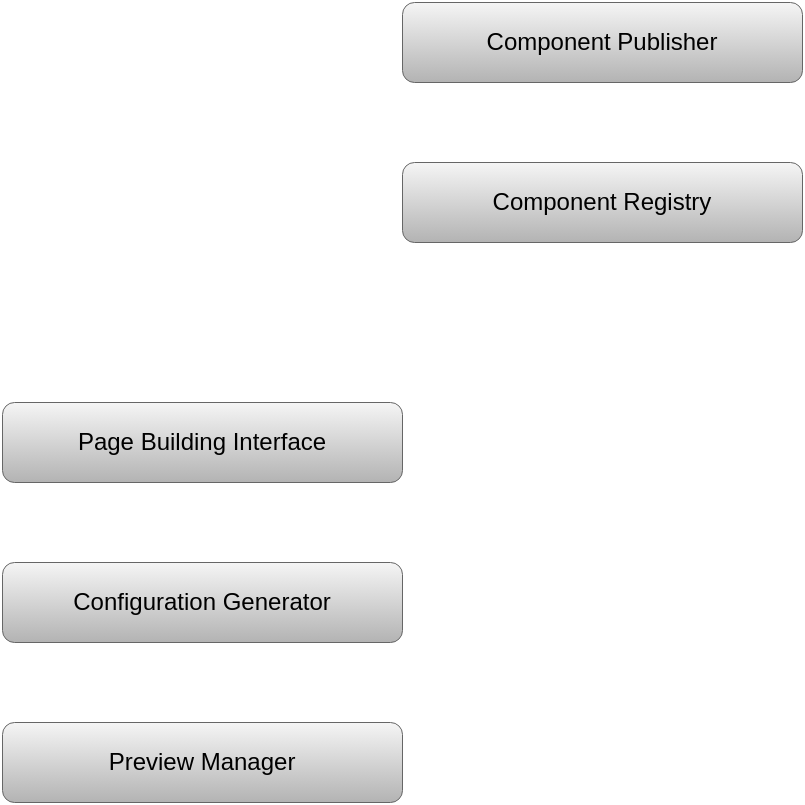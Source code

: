 <mxfile version="26.0.14">
  <diagram name="Page-1" id="WpiRCljqd_P_I47EIugt">
    <mxGraphModel dx="1306" dy="1921" grid="1" gridSize="10" guides="1" tooltips="1" connect="1" arrows="1" fold="1" page="1" pageScale="1" pageWidth="827" pageHeight="1169" math="0" shadow="0">
      <root>
        <mxCell id="0" />
        <mxCell id="1" parent="0" />
        <mxCell id="clEuy_jHslPMNh-MXlWW-1" value="Page Building Interface" style="rounded=1;whiteSpace=wrap;html=1;fillColor=#f5f5f5;gradientColor=#b3b3b3;strokeColor=#666666;strokeWidth=0.5;" vertex="1" parent="1">
          <mxGeometry x="80" y="160" width="200" height="40" as="geometry" />
        </mxCell>
        <mxCell id="clEuy_jHslPMNh-MXlWW-2" value="Configuration Generator" style="rounded=1;whiteSpace=wrap;html=1;fillColor=#f5f5f5;gradientColor=#b3b3b3;strokeColor=#666666;strokeWidth=0.5;" vertex="1" parent="1">
          <mxGeometry x="80" y="240" width="200" height="40" as="geometry" />
        </mxCell>
        <mxCell id="clEuy_jHslPMNh-MXlWW-3" value="Preview Manager" style="rounded=1;whiteSpace=wrap;html=1;fillColor=#f5f5f5;gradientColor=#b3b3b3;strokeColor=#666666;strokeWidth=0.5;" vertex="1" parent="1">
          <mxGeometry x="80" y="320" width="200" height="40" as="geometry" />
        </mxCell>
        <mxCell id="clEuy_jHslPMNh-MXlWW-4" value="Component Registry" style="rounded=1;whiteSpace=wrap;html=1;fillColor=#f5f5f5;strokeColor=#666666;gradientColor=#b3b3b3;strokeWidth=0.5;" vertex="1" parent="1">
          <mxGeometry x="280" y="40" width="200" height="40" as="geometry" />
        </mxCell>
        <mxCell id="clEuy_jHslPMNh-MXlWW-5" value="Component Publisher" style="rounded=1;whiteSpace=wrap;html=1;fillColor=#f5f5f5;strokeColor=#666666;gradientColor=#b3b3b3;strokeWidth=0.5;" vertex="1" parent="1">
          <mxGeometry x="280" y="-40" width="200" height="40" as="geometry" />
        </mxCell>
      </root>
    </mxGraphModel>
  </diagram>
</mxfile>
